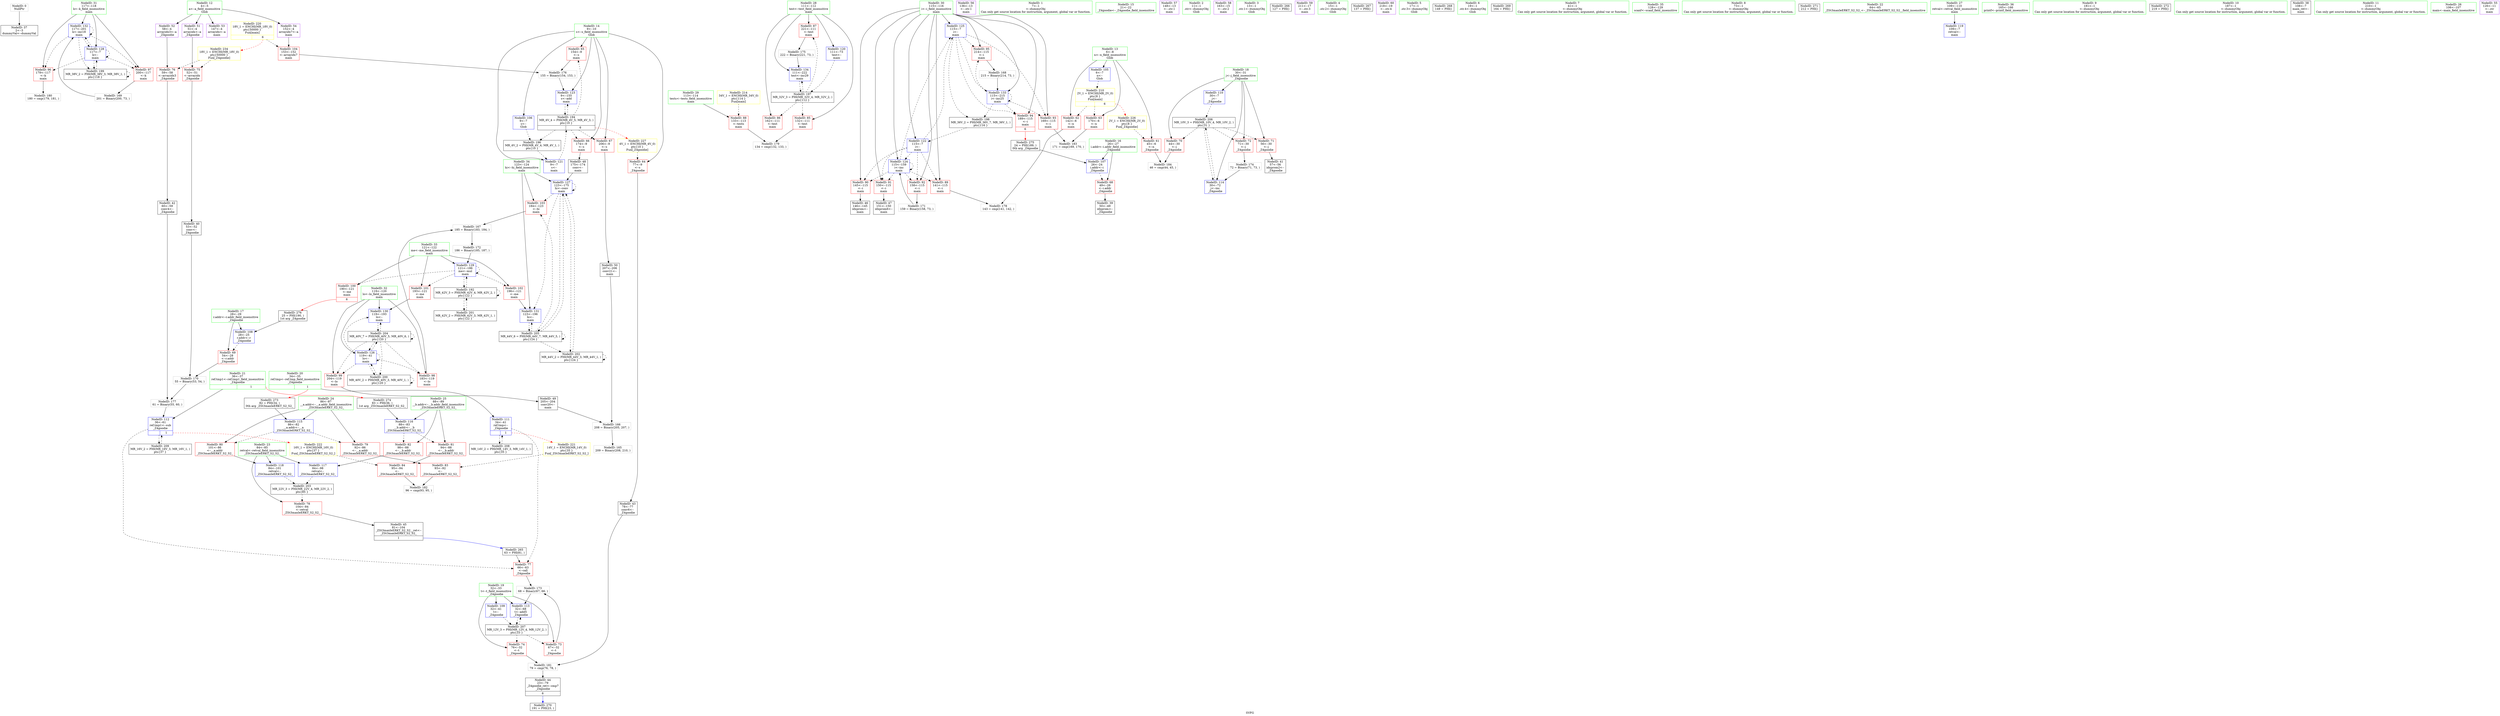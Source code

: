 digraph "SVFG" {
	label="SVFG";

	Node0x5565c73f8d10 [shape=record,color=grey,label="{NodeID: 0\nNullPtr}"];
	Node0x5565c73f8d10 -> Node0x5565c7416860[style=solid];
	Node0x5565c7420a90 [shape=record,color=grey,label="{NodeID: 180\n180 = cmp(179, 181, )\n}"];
	Node0x5565c7417250 [shape=record,color=red,label="{NodeID: 97\n200\<--117\n\<--k\nmain\n}"];
	Node0x5565c7417250 -> Node0x5565c741fa10[style=solid];
	Node0x5565c7415310 [shape=record,color=green,label="{NodeID: 14\n9\<--10\ns\<--s_field_insensitive\nGlob }"];
	Node0x5565c7415310 -> Node0x5565c7418ea0[style=solid];
	Node0x5565c7415310 -> Node0x5565c7418f70[style=solid];
	Node0x5565c7415310 -> Node0x5565c7419040[style=solid];
	Node0x5565c7415310 -> Node0x5565c7419110[style=solid];
	Node0x5565c7415310 -> Node0x5565c74179d0[style=solid];
	Node0x5565c7415310 -> Node0x5565c741cd60[style=solid];
	Node0x5565c7415310 -> Node0x5565c741cf00[style=solid];
	Node0x5565c741b6b0 [shape=record,color=black,label="{NodeID: 194\nMR_4V_4 = PHI(MR_4V_5, MR_4V_3, )\npts\{10 \}\n|{|<s5>6}}"];
	Node0x5565c741b6b0 -> Node0x5565c7418f70[style=dashed];
	Node0x5565c741b6b0 -> Node0x5565c7419040[style=dashed];
	Node0x5565c741b6b0 -> Node0x5565c7419110[style=dashed];
	Node0x5565c741b6b0 -> Node0x5565c741cf00[style=dashed];
	Node0x5565c741b6b0 -> Node0x5565c742bc80[style=dashed];
	Node0x5565c741b6b0:s5 -> Node0x5565c7432000[style=dashed,color=red];
	Node0x5565c7417e10 [shape=record,color=blue,label="{NodeID: 111\n34\<--41\nref.tmp\<--\n_Z4goodie\n|{|<s2>1}}"];
	Node0x5565c7417e10 -> Node0x5565c7419930[style=dashed];
	Node0x5565c7417e10 -> Node0x5565c742fc80[style=dashed];
	Node0x5565c7417e10:s2 -> Node0x5565c7431a60[style=dashed,color=red];
	Node0x5565c74160f0 [shape=record,color=green,label="{NodeID: 28\n111\<--112\ntest\<--test_field_insensitive\nmain\n}"];
	Node0x5565c74160f0 -> Node0x5565c7419fb0[style=solid];
	Node0x5565c74160f0 -> Node0x5565c741a080[style=solid];
	Node0x5565c74160f0 -> Node0x5565c741a150[style=solid];
	Node0x5565c74160f0 -> Node0x5565c741cc90[style=solid];
	Node0x5565c74160f0 -> Node0x5565c741d7f0[style=solid];
	Node0x5565c742fc80 [shape=record,color=black,label="{NodeID: 208\nMR_14V_2 = PHI(MR_14V_3, MR_14V_1, )\npts\{35 \}\n}"];
	Node0x5565c742fc80 -> Node0x5565c7417e10[style=dashed];
	Node0x5565c741d0a0 [shape=record,color=blue,label="{NodeID: 125\n115\<--7\ni\<--\nmain\n}"];
	Node0x5565c741d0a0 -> Node0x5565c741a630[style=dashed];
	Node0x5565c741d0a0 -> Node0x5565c741a700[style=dashed];
	Node0x5565c741d0a0 -> Node0x5565c741a7d0[style=dashed];
	Node0x5565c741d0a0 -> Node0x5565c741d720[style=dashed];
	Node0x5565c741d0a0 -> Node0x5565c742c680[style=dashed];
	Node0x5565c7416ca0 [shape=record,color=black,label="{NodeID: 42\n60\<--59\nconv4\<--\n_Z4goodie\n}"];
	Node0x5565c7416ca0 -> Node0x5565c7420610[style=solid];
	Node0x5565c7431b70 [shape=record,color=yellow,style=double,label="{NodeID: 222\n16V_1 = ENCHI(MR_16V_0)\npts\{37 \}\nFun[_ZSt3maxIeERKT_S2_S2_]}"];
	Node0x5565c7431b70 -> Node0x5565c7419ee0[style=dashed];
	Node0x5565c7418820 [shape=record,color=purple,label="{NodeID: 56\n136\<--13\n\<--.str.1\nmain\n}"];
	Node0x5565c7419380 [shape=record,color=red,label="{NodeID: 70\n44\<--30\n\<--j\n_Z4goodie\n}"];
	Node0x5565c7419380 -> Node0x5565c7421090[style=solid];
	Node0x5565c741f710 [shape=record,color=grey,label="{NodeID: 167\n185 = Binary(183, 184, )\n}"];
	Node0x5565c741f710 -> Node0x5565c741fe90[style=solid];
	Node0x5565c7419ee0 [shape=record,color=red,label="{NodeID: 84\n95\<--94\n\<--\n_ZSt3maxIeERKT_S2_S2_\n}"];
	Node0x5565c7419ee0 -> Node0x5565c7420d90[style=solid];
	Node0x5565c740cfc0 [shape=record,color=green,label="{NodeID: 1\n7\<--1\n\<--dummyObj\nCan only get source location for instruction, argument, global var or function.}"];
	Node0x5565c7420c10 [shape=record,color=grey,label="{NodeID: 181\n79 = cmp(76, 78, )\n}"];
	Node0x5565c7420c10 -> Node0x5565c7416e40[style=solid];
	Node0x5565c7417320 [shape=record,color=red,label="{NodeID: 98\n183\<--119\n\<--lo\nmain\n}"];
	Node0x5565c7417320 -> Node0x5565c741f710[style=solid];
	Node0x5565c74153e0 [shape=record,color=green,label="{NodeID: 15\n21\<--22\n_Z4goodie\<--_Z4goodie_field_insensitive\n}"];
	Node0x5565c7417ee0 [shape=record,color=blue,label="{NodeID: 112\n36\<--61\nref.tmp1\<--sub\n_Z4goodie\n|{|<s2>1}}"];
	Node0x5565c7417ee0 -> Node0x5565c7419930[style=dashed];
	Node0x5565c7417ee0 -> Node0x5565c7430180[style=dashed];
	Node0x5565c7417ee0:s2 -> Node0x5565c7431b70[style=dashed,color=red];
	Node0x5565c7416180 [shape=record,color=green,label="{NodeID: 29\n113\<--114\ntests\<--tests_field_insensitive\nmain\n}"];
	Node0x5565c7416180 -> Node0x5565c741a220[style=solid];
	Node0x5565c7430180 [shape=record,color=black,label="{NodeID: 209\nMR_16V_2 = PHI(MR_16V_3, MR_16V_1, )\npts\{37 \}\n}"];
	Node0x5565c7430180 -> Node0x5565c7417ee0[style=dashed];
	Node0x5565c741d170 [shape=record,color=blue,label="{NodeID: 126\n119\<--41\nlo\<--\nmain\n}"];
	Node0x5565c741d170 -> Node0x5565c7417320[style=dashed];
	Node0x5565c741d170 -> Node0x5565c74173f0[style=dashed];
	Node0x5565c741d170 -> Node0x5565c741d170[style=dashed];
	Node0x5565c741d170 -> Node0x5565c741d4b0[style=dashed];
	Node0x5565c741d170 -> Node0x5565c742d080[style=dashed];
	Node0x5565c741d170 -> Node0x5565c742e480[style=dashed];
	Node0x5565c7416d70 [shape=record,color=black,label="{NodeID: 43\n78\<--77\nconv6\<--\n_Z4goodie\n}"];
	Node0x5565c7416d70 -> Node0x5565c7420c10[style=solid];
	Node0x5565c74188f0 [shape=record,color=purple,label="{NodeID: 57\n148\<--13\n\<--.str.1\nmain\n}"];
	Node0x5565c7419450 [shape=record,color=red,label="{NodeID: 71\n56\<--30\n\<--j\n_Z4goodie\n}"];
	Node0x5565c7419450 -> Node0x5565c7416bd0[style=solid];
	Node0x5565c741f890 [shape=record,color=grey,label="{NodeID: 168\n215 = Binary(214, 73, )\n}"];
	Node0x5565c741f890 -> Node0x5565c741d720[style=solid];
	Node0x5565c7419fb0 [shape=record,color=red,label="{NodeID: 85\n132\<--111\n\<--test\nmain\n}"];
	Node0x5565c7419fb0 -> Node0x5565c7420910[style=solid];
	Node0x5565c740bbd0 [shape=record,color=green,label="{NodeID: 2\n11\<--1\n.str\<--dummyObj\nGlob }"];
	Node0x5565c720a8b0 [shape=record,color=black,label="{NodeID: 265\n63 = PHI(81, )\n}"];
	Node0x5565c720a8b0 -> Node0x5565c7419930[style=solid];
	Node0x5565c7420d90 [shape=record,color=grey,label="{NodeID: 182\n96 = cmp(93, 95, )\n}"];
	Node0x5565c74173f0 [shape=record,color=red,label="{NodeID: 99\n204\<--119\n\<--lo\nmain\n}"];
	Node0x5565c74173f0 -> Node0x5565c7418270[style=solid];
	Node0x5565c74154b0 [shape=record,color=green,label="{NodeID: 16\n26\<--27\ni.addr\<--i.addr_field_insensitive\n_Z4goodie\n}"];
	Node0x5565c74154b0 -> Node0x5565c74191e0[style=solid];
	Node0x5565c74154b0 -> Node0x5565c7417ad0[style=solid];
	Node0x5565c742bc80 [shape=record,color=black,label="{NodeID: 196\nMR_4V_2 = PHI(MR_4V_4, MR_4V_1, )\npts\{10 \}\n}"];
	Node0x5565c742bc80 -> Node0x5565c741cd60[style=dashed];
	Node0x5565c7417fb0 [shape=record,color=blue,label="{NodeID: 113\n32\<--68\nt\<--add5\n_Z4goodie\n}"];
	Node0x5565c7417fb0 -> Node0x5565c742f780[style=dashed];
	Node0x5565c7416250 [shape=record,color=green,label="{NodeID: 30\n115\<--116\ni\<--i_field_insensitive\nmain\n}"];
	Node0x5565c7416250 -> Node0x5565c741a2f0[style=solid];
	Node0x5565c7416250 -> Node0x5565c741a3c0[style=solid];
	Node0x5565c7416250 -> Node0x5565c741a490[style=solid];
	Node0x5565c7416250 -> Node0x5565c741a560[style=solid];
	Node0x5565c7416250 -> Node0x5565c741a630[style=solid];
	Node0x5565c7416250 -> Node0x5565c741a700[style=solid];
	Node0x5565c7416250 -> Node0x5565c741a7d0[style=solid];
	Node0x5565c7416250 -> Node0x5565c741ce30[style=solid];
	Node0x5565c7416250 -> Node0x5565c741cfd0[style=solid];
	Node0x5565c7416250 -> Node0x5565c741d0a0[style=solid];
	Node0x5565c7416250 -> Node0x5565c741d720[style=solid];
	Node0x5565c7430680 [shape=record,color=yellow,style=double,label="{NodeID: 210\n2V_1 = ENCHI(MR_2V_0)\npts\{8 \}\nFun[main]|{|<s2>6}}"];
	Node0x5565c7430680 -> Node0x5565c7418d00[style=dashed];
	Node0x5565c7430680 -> Node0x5565c7418dd0[style=dashed];
	Node0x5565c7430680:s2 -> Node0x5565c7431ef0[style=dashed,color=red];
	Node0x5565c741d240 [shape=record,color=blue,label="{NodeID: 127\n123\<--175\nhi\<--conv\nmain\n}"];
	Node0x5565c741d240 -> Node0x5565c7417730[style=dashed];
	Node0x5565c741d240 -> Node0x5565c741d240[style=dashed];
	Node0x5565c741d240 -> Node0x5565c741d580[style=dashed];
	Node0x5565c741d240 -> Node0x5565c742da80[style=dashed];
	Node0x5565c741d240 -> Node0x5565c742f190[style=dashed];
	Node0x5565c7416e40 [shape=record,color=black,label="{NodeID: 44\n23\<--79\n_Z4goodie_ret\<--cmp7\n_Z4goodie\n|{<s0>6}}"];
	Node0x5565c7416e40:s0 -> Node0x5565c7441280[style=solid,color=blue];
	Node0x5565c74189c0 [shape=record,color=purple,label="{NodeID: 58\n163\<--15\n\<--.str.2\nmain\n}"];
	Node0x5565c7419520 [shape=record,color=red,label="{NodeID: 72\n71\<--30\n\<--j\n_Z4goodie\n}"];
	Node0x5565c7419520 -> Node0x5565c7420190[style=solid];
	Node0x5565c741fa10 [shape=record,color=grey,label="{NodeID: 169\n201 = Binary(200, 73, )\n}"];
	Node0x5565c741fa10 -> Node0x5565c741d650[style=solid];
	Node0x5565c741a080 [shape=record,color=red,label="{NodeID: 86\n162\<--111\n\<--test\nmain\n}"];
	Node0x5565c740bd50 [shape=record,color=green,label="{NodeID: 3\n13\<--1\n.str.1\<--dummyObj\nGlob }"];
	Node0x5565c7440f40 [shape=record,color=black,label="{NodeID: 266\n127 = PHI()\n}"];
	Node0x5565c7420f10 [shape=record,color=grey,label="{NodeID: 183\n171 = cmp(169, 170, )\n}"];
	Node0x5565c74174c0 [shape=record,color=red,label="{NodeID: 100\n190\<--121\n\<--me\nmain\n|{<s0>6}}"];
	Node0x5565c74174c0:s0 -> Node0x5565c7441a00[style=solid,color=red];
	Node0x5565c740c140 [shape=record,color=green,label="{NodeID: 17\n28\<--29\nr.addr\<--r.addr_field_insensitive\n_Z4goodie\n}"];
	Node0x5565c740c140 -> Node0x5565c74192b0[style=solid];
	Node0x5565c740c140 -> Node0x5565c7417ba0[style=solid];
	Node0x5565c742c180 [shape=record,color=black,label="{NodeID: 197\nMR_32V_3 = PHI(MR_32V_4, MR_32V_2, )\npts\{112 \}\n}"];
	Node0x5565c742c180 -> Node0x5565c7419fb0[style=dashed];
	Node0x5565c742c180 -> Node0x5565c741a080[style=dashed];
	Node0x5565c742c180 -> Node0x5565c741a150[style=dashed];
	Node0x5565c742c180 -> Node0x5565c741d7f0[style=dashed];
	Node0x5565c7418080 [shape=record,color=blue,label="{NodeID: 114\n30\<--72\nj\<--inc\n_Z4goodie\n}"];
	Node0x5565c7418080 -> Node0x5565c742f280[style=dashed];
	Node0x5565c7416320 [shape=record,color=green,label="{NodeID: 31\n117\<--118\nk\<--k_field_insensitive\nmain\n}"];
	Node0x5565c7416320 -> Node0x5565c7417180[style=solid];
	Node0x5565c7416320 -> Node0x5565c7417250[style=solid];
	Node0x5565c7416320 -> Node0x5565c741d310[style=solid];
	Node0x5565c7416320 -> Node0x5565c741d650[style=solid];
	Node0x5565c741d310 [shape=record,color=blue,label="{NodeID: 128\n117\<--7\nk\<--\nmain\n}"];
	Node0x5565c741d310 -> Node0x5565c7417180[style=dashed];
	Node0x5565c741d310 -> Node0x5565c7417250[style=dashed];
	Node0x5565c741d310 -> Node0x5565c741d310[style=dashed];
	Node0x5565c741d310 -> Node0x5565c741d650[style=dashed];
	Node0x5565c741d310 -> Node0x5565c742cb80[style=dashed];
	Node0x5565c7416f10 [shape=record,color=black,label="{NodeID: 45\n81\<--104\n_ZSt3maxIeERKT_S2_S2__ret\<--\n_ZSt3maxIeERKT_S2_S2_\n|{<s0>1}}"];
	Node0x5565c7416f10:s0 -> Node0x5565c720a8b0[style=solid,color=blue];
	Node0x5565c7418a90 [shape=record,color=purple,label="{NodeID: 59\n211\<--17\n\<--.str.3\nmain\n}"];
	Node0x5565c74195f0 [shape=record,color=red,label="{NodeID: 73\n67\<--32\n\<--t\n_Z4goodie\n}"];
	Node0x5565c74195f0 -> Node0x5565c7420010[style=solid];
	Node0x5565c741fb90 [shape=record,color=grey,label="{NodeID: 170\n55 = Binary(53, 54, )\n}"];
	Node0x5565c741fb90 -> Node0x5565c7420610[style=solid];
	Node0x5565c741a150 [shape=record,color=red,label="{NodeID: 87\n221\<--111\n\<--test\nmain\n}"];
	Node0x5565c741a150 -> Node0x5565c7420310[style=solid];
	Node0x5565c73f9eb0 [shape=record,color=green,label="{NodeID: 4\n15\<--1\n.str.2\<--dummyObj\nGlob }"];
	Node0x5565c7441010 [shape=record,color=black,label="{NodeID: 267\n137 = PHI()\n}"];
	Node0x5565c7421090 [shape=record,color=grey,label="{NodeID: 184\n46 = cmp(44, 45, )\n}"];
	Node0x5565c7417590 [shape=record,color=red,label="{NodeID: 101\n193\<--121\n\<--me\nmain\n}"];
	Node0x5565c7417590 -> Node0x5565c741d4b0[style=solid];
	Node0x5565c740c210 [shape=record,color=green,label="{NodeID: 18\n30\<--31\nj\<--j_field_insensitive\n_Z4goodie\n}"];
	Node0x5565c740c210 -> Node0x5565c7419380[style=solid];
	Node0x5565c740c210 -> Node0x5565c7419450[style=solid];
	Node0x5565c740c210 -> Node0x5565c7419520[style=solid];
	Node0x5565c740c210 -> Node0x5565c7417d40[style=solid];
	Node0x5565c740c210 -> Node0x5565c7418080[style=solid];
	Node0x5565c742c680 [shape=record,color=black,label="{NodeID: 198\nMR_36V_2 = PHI(MR_36V_7, MR_36V_1, )\npts\{116 \}\n}"];
	Node0x5565c742c680 -> Node0x5565c741ce30[style=dashed];
	Node0x5565c741c8c0 [shape=record,color=blue,label="{NodeID: 115\n86\<--82\n__a.addr\<--__a\n_ZSt3maxIeERKT_S2_S2_\n}"];
	Node0x5565c741c8c0 -> Node0x5565c7419ad0[style=dashed];
	Node0x5565c741c8c0 -> Node0x5565c7419ba0[style=dashed];
	Node0x5565c74163f0 [shape=record,color=green,label="{NodeID: 32\n119\<--120\nlo\<--lo_field_insensitive\nmain\n}"];
	Node0x5565c74163f0 -> Node0x5565c7417320[style=solid];
	Node0x5565c74163f0 -> Node0x5565c74173f0[style=solid];
	Node0x5565c74163f0 -> Node0x5565c741d170[style=solid];
	Node0x5565c74163f0 -> Node0x5565c741d4b0[style=solid];
	Node0x5565c741d3e0 [shape=record,color=blue,label="{NodeID: 129\n121\<--186\nme\<--mul\nmain\n}"];
	Node0x5565c741d3e0 -> Node0x5565c74174c0[style=dashed];
	Node0x5565c741d3e0 -> Node0x5565c7417590[style=dashed];
	Node0x5565c741d3e0 -> Node0x5565c7417660[style=dashed];
	Node0x5565c741d3e0 -> Node0x5565c741d3e0[style=dashed];
	Node0x5565c741d3e0 -> Node0x5565c741acb0[style=dashed];
	Node0x5565c7416fe0 [shape=record,color=black,label="{NodeID: 46\n146\<--145\nidxprom\<--\nmain\n}"];
	Node0x5565c7431ef0 [shape=record,color=yellow,style=double,label="{NodeID: 226\n2V_1 = ENCHI(MR_2V_0)\npts\{8 \}\nFun[_Z4goodie]}"];
	Node0x5565c7431ef0 -> Node0x5565c7418c30[style=dashed];
	Node0x5565c7418b60 [shape=record,color=purple,label="{NodeID: 60\n218\<--19\n\<--.str.4\nmain\n}"];
	Node0x5565c74196c0 [shape=record,color=red,label="{NodeID: 74\n76\<--32\n\<--t\n_Z4goodie\n}"];
	Node0x5565c74196c0 -> Node0x5565c7420c10[style=solid];
	Node0x5565c741fd10 [shape=record,color=grey,label="{NodeID: 171\n159 = Binary(158, 73, )\n}"];
	Node0x5565c741fd10 -> Node0x5565c741cfd0[style=solid];
	Node0x5565c741a220 [shape=record,color=red,label="{NodeID: 88\n133\<--113\n\<--tests\nmain\n}"];
	Node0x5565c741a220 -> Node0x5565c7420910[style=solid];
	Node0x5565c73f8da0 [shape=record,color=green,label="{NodeID: 5\n17\<--1\n.str.3\<--dummyObj\nGlob }"];
	Node0x5565c74410e0 [shape=record,color=black,label="{NodeID: 268\n149 = PHI()\n}"];
	Node0x5565c7417660 [shape=record,color=red,label="{NodeID: 102\n196\<--121\n\<--me\nmain\n}"];
	Node0x5565c7417660 -> Node0x5565c741d580[style=solid];
	Node0x5565c740c2e0 [shape=record,color=green,label="{NodeID: 19\n32\<--33\nt\<--t_field_insensitive\n_Z4goodie\n}"];
	Node0x5565c740c2e0 -> Node0x5565c74195f0[style=solid];
	Node0x5565c740c2e0 -> Node0x5565c74196c0[style=solid];
	Node0x5565c740c2e0 -> Node0x5565c7417c70[style=solid];
	Node0x5565c740c2e0 -> Node0x5565c7417fb0[style=solid];
	Node0x5565c742cb80 [shape=record,color=black,label="{NodeID: 199\nMR_38V_2 = PHI(MR_38V_3, MR_38V_1, )\npts\{118 \}\n}"];
	Node0x5565c742cb80 -> Node0x5565c741d310[style=dashed];
	Node0x5565c742cb80 -> Node0x5565c742cb80[style=dashed];
	Node0x5565c741c950 [shape=record,color=blue,label="{NodeID: 116\n88\<--83\n__b.addr\<--__b\n_ZSt3maxIeERKT_S2_S2_\n}"];
	Node0x5565c741c950 -> Node0x5565c7419c70[style=dashed];
	Node0x5565c741c950 -> Node0x5565c7419d40[style=dashed];
	Node0x5565c74164c0 [shape=record,color=green,label="{NodeID: 33\n121\<--122\nme\<--me_field_insensitive\nmain\n}"];
	Node0x5565c74164c0 -> Node0x5565c74174c0[style=solid];
	Node0x5565c74164c0 -> Node0x5565c7417590[style=solid];
	Node0x5565c74164c0 -> Node0x5565c7417660[style=solid];
	Node0x5565c74164c0 -> Node0x5565c741d3e0[style=solid];
	Node0x5565c741d4b0 [shape=record,color=blue,label="{NodeID: 130\n119\<--193\nlo\<--\nmain\n}"];
	Node0x5565c741d4b0 -> Node0x5565c742e480[style=dashed];
	Node0x5565c74170b0 [shape=record,color=black,label="{NodeID: 47\n151\<--150\nidxprom6\<--\nmain\n}"];
	Node0x5565c7432000 [shape=record,color=yellow,style=double,label="{NodeID: 227\n4V_1 = ENCHI(MR_4V_0)\npts\{10 \}\nFun[_Z4goodie]}"];
	Node0x5565c7432000 -> Node0x5565c7418ea0[style=dashed];
	Node0x5565c7418c30 [shape=record,color=red,label="{NodeID: 61\n45\<--6\n\<--n\n_Z4goodie\n}"];
	Node0x5565c7418c30 -> Node0x5565c7421090[style=solid];
	Node0x5565c7419790 [shape=record,color=red,label="{NodeID: 75\n52\<--51\n\<--arrayidx\n_Z4goodie\n}"];
	Node0x5565c7419790 -> Node0x5565c7416b00[style=solid];
	Node0x5565c741fe90 [shape=record,color=grey,label="{NodeID: 172\n186 = Binary(185, 187, )\n}"];
	Node0x5565c741fe90 -> Node0x5565c741d3e0[style=solid];
	Node0x5565c741a2f0 [shape=record,color=red,label="{NodeID: 89\n141\<--115\n\<--i\nmain\n}"];
	Node0x5565c741a2f0 -> Node0x5565c7420790[style=solid];
	Node0x5565c73f8e30 [shape=record,color=green,label="{NodeID: 6\n19\<--1\n.str.4\<--dummyObj\nGlob }"];
	Node0x5565c74411b0 [shape=record,color=black,label="{NodeID: 269\n164 = PHI()\n}"];
	Node0x5565c7417730 [shape=record,color=red,label="{NodeID: 103\n184\<--123\n\<--hi\nmain\n}"];
	Node0x5565c7417730 -> Node0x5565c741f710[style=solid];
	Node0x5565c740c3b0 [shape=record,color=green,label="{NodeID: 20\n34\<--35\nref.tmp\<--ref.tmp_field_insensitive\n_Z4goodie\n|{|<s1>1}}"];
	Node0x5565c740c3b0 -> Node0x5565c7417e10[style=solid];
	Node0x5565c740c3b0:s1 -> Node0x5565c7441550[style=solid,color=red];
	Node0x5565c742d080 [shape=record,color=black,label="{NodeID: 200\nMR_40V_2 = PHI(MR_40V_3, MR_40V_1, )\npts\{120 \}\n}"];
	Node0x5565c742d080 -> Node0x5565c741d170[style=dashed];
	Node0x5565c742d080 -> Node0x5565c742d080[style=dashed];
	Node0x5565c741ca20 [shape=record,color=blue,label="{NodeID: 117\n84\<--98\nretval\<--\n_ZSt3maxIeERKT_S2_S2_\n}"];
	Node0x5565c741ca20 -> Node0x5565c742df80[style=dashed];
	Node0x5565c7416590 [shape=record,color=green,label="{NodeID: 34\n123\<--124\nhi\<--hi_field_insensitive\nmain\n}"];
	Node0x5565c7416590 -> Node0x5565c7417730[style=solid];
	Node0x5565c7416590 -> Node0x5565c741d240[style=solid];
	Node0x5565c7416590 -> Node0x5565c741d580[style=solid];
	Node0x5565c7431440 [shape=record,color=yellow,style=double,label="{NodeID: 214\n34V_1 = ENCHI(MR_34V_0)\npts\{114 \}\nFun[main]}"];
	Node0x5565c7431440 -> Node0x5565c741a220[style=dashed];
	Node0x5565c741d580 [shape=record,color=blue,label="{NodeID: 131\n123\<--196\nhi\<--\nmain\n}"];
	Node0x5565c741d580 -> Node0x5565c742f190[style=dashed];
	Node0x5565c74181a0 [shape=record,color=black,label="{NodeID: 48\n175\<--174\nconv\<--\nmain\n}"];
	Node0x5565c74181a0 -> Node0x5565c741d240[style=solid];
	Node0x5565c7418d00 [shape=record,color=red,label="{NodeID: 62\n142\<--6\n\<--n\nmain\n}"];
	Node0x5565c7418d00 -> Node0x5565c7420790[style=solid];
	Node0x5565c7419860 [shape=record,color=red,label="{NodeID: 76\n59\<--58\n\<--arrayidx3\n_Z4goodie\n}"];
	Node0x5565c7419860 -> Node0x5565c7416ca0[style=solid];
	Node0x5565c7420010 [shape=record,color=grey,label="{NodeID: 173\n68 = Binary(67, 66, )\n}"];
	Node0x5565c7420010 -> Node0x5565c7417fb0[style=solid];
	Node0x5565c741a3c0 [shape=record,color=red,label="{NodeID: 90\n145\<--115\n\<--i\nmain\n}"];
	Node0x5565c741a3c0 -> Node0x5565c7416fe0[style=solid];
	Node0x5565c740ce60 [shape=record,color=green,label="{NodeID: 7\n41\<--1\n\<--dummyObj\nCan only get source location for instruction, argument, global var or function.}"];
	Node0x5565c7441280 [shape=record,color=black,label="{NodeID: 270\n191 = PHI(23, )\n}"];
	Node0x5565c7417800 [shape=record,color=red,label="{NodeID: 104\n153\<--152\n\<--arrayidx7\nmain\n}"];
	Node0x5565c7417800 -> Node0x5565c7420490[style=solid];
	Node0x5565c7415d00 [shape=record,color=green,label="{NodeID: 21\n36\<--37\nref.tmp1\<--ref.tmp1_field_insensitive\n_Z4goodie\n|{|<s1>1}}"];
	Node0x5565c7415d00 -> Node0x5565c7417ee0[style=solid];
	Node0x5565c7415d00:s1 -> Node0x5565c7441780[style=solid,color=red];
	Node0x5565c742d580 [shape=record,color=black,label="{NodeID: 201\nMR_42V_2 = PHI(MR_42V_3, MR_42V_1, )\npts\{122 \}\n}"];
	Node0x5565c742d580 -> Node0x5565c741acb0[style=dashed];
	Node0x5565c741caf0 [shape=record,color=blue,label="{NodeID: 118\n84\<--101\nretval\<--\n_ZSt3maxIeERKT_S2_S2_\n}"];
	Node0x5565c741caf0 -> Node0x5565c742df80[style=dashed];
	Node0x5565c7416660 [shape=record,color=green,label="{NodeID: 35\n128\<--129\nscanf\<--scanf_field_insensitive\n}"];
	Node0x5565c741d650 [shape=record,color=blue,label="{NodeID: 132\n117\<--201\nk\<--inc18\nmain\n}"];
	Node0x5565c741d650 -> Node0x5565c7417180[style=dashed];
	Node0x5565c741d650 -> Node0x5565c7417250[style=dashed];
	Node0x5565c741d650 -> Node0x5565c741d310[style=dashed];
	Node0x5565c741d650 -> Node0x5565c741d650[style=dashed];
	Node0x5565c741d650 -> Node0x5565c742cb80[style=dashed];
	Node0x5565c7418270 [shape=record,color=black,label="{NodeID: 49\n205\<--204\nconv20\<--\nmain\n}"];
	Node0x5565c7418270 -> Node0x5565c741f590[style=solid];
	Node0x5565c7418dd0 [shape=record,color=red,label="{NodeID: 63\n170\<--6\n\<--n\nmain\n}"];
	Node0x5565c7418dd0 -> Node0x5565c7420f10[style=solid];
	Node0x5565c7419930 [shape=record,color=red,label="{NodeID: 77\n66\<--63\n\<--call\n_Z4goodie\n}"];
	Node0x5565c7419930 -> Node0x5565c7420010[style=solid];
	Node0x5565c7420190 [shape=record,color=grey,label="{NodeID: 174\n72 = Binary(71, 73, )\n}"];
	Node0x5565c7420190 -> Node0x5565c7418080[style=solid];
	Node0x5565c741a490 [shape=record,color=red,label="{NodeID: 91\n150\<--115\n\<--i\nmain\n}"];
	Node0x5565c741a490 -> Node0x5565c74170b0[style=solid];
	Node0x5565c740cef0 [shape=record,color=green,label="{NodeID: 8\n73\<--1\n\<--dummyObj\nCan only get source location for instruction, argument, global var or function.}"];
	Node0x5565c74413b0 [shape=record,color=black,label="{NodeID: 271\n212 = PHI()\n}"];
	Node0x5565c74178d0 [shape=record,color=blue,label="{NodeID: 105\n6\<--7\nn\<--\nGlob }"];
	Node0x5565c74178d0 -> Node0x5565c7430680[style=dashed];
	Node0x5565c7415d90 [shape=record,color=green,label="{NodeID: 22\n64\<--65\n_ZSt3maxIeERKT_S2_S2_\<--_ZSt3maxIeERKT_S2_S2__field_insensitive\n}"];
	Node0x5565c742da80 [shape=record,color=black,label="{NodeID: 202\nMR_44V_2 = PHI(MR_44V_3, MR_44V_1, )\npts\{124 \}\n}"];
	Node0x5565c742da80 -> Node0x5565c741d240[style=dashed];
	Node0x5565c742da80 -> Node0x5565c742da80[style=dashed];
	Node0x5565c741cbc0 [shape=record,color=blue,label="{NodeID: 119\n109\<--7\nretval\<--\nmain\n}"];
	Node0x5565c7416760 [shape=record,color=green,label="{NodeID: 36\n165\<--166\nprintf\<--printf_field_insensitive\n}"];
	Node0x5565c741d720 [shape=record,color=blue,label="{NodeID: 133\n115\<--215\ni\<--inc25\nmain\n}"];
	Node0x5565c741d720 -> Node0x5565c741a630[style=dashed];
	Node0x5565c741d720 -> Node0x5565c741a700[style=dashed];
	Node0x5565c741d720 -> Node0x5565c741a7d0[style=dashed];
	Node0x5565c741d720 -> Node0x5565c741d720[style=dashed];
	Node0x5565c741d720 -> Node0x5565c742c680[style=dashed];
	Node0x5565c7418340 [shape=record,color=black,label="{NodeID: 50\n207\<--206\nconv21\<--\nmain\n}"];
	Node0x5565c7418340 -> Node0x5565c741f590[style=solid];
	Node0x5565c7418ea0 [shape=record,color=red,label="{NodeID: 64\n77\<--9\n\<--s\n_Z4goodie\n}"];
	Node0x5565c7418ea0 -> Node0x5565c7416d70[style=solid];
	Node0x5565c7419a00 [shape=record,color=red,label="{NodeID: 78\n104\<--84\n\<--retval\n_ZSt3maxIeERKT_S2_S2_\n}"];
	Node0x5565c7419a00 -> Node0x5565c7416f10[style=solid];
	Node0x5565c7420310 [shape=record,color=grey,label="{NodeID: 175\n222 = Binary(221, 73, )\n}"];
	Node0x5565c7420310 -> Node0x5565c741d7f0[style=solid];
	Node0x5565c741a560 [shape=record,color=red,label="{NodeID: 92\n158\<--115\n\<--i\nmain\n}"];
	Node0x5565c741a560 -> Node0x5565c741fd10[style=solid];
	Node0x5565c7414fd0 [shape=record,color=green,label="{NodeID: 9\n181\<--1\n\<--dummyObj\nCan only get source location for instruction, argument, global var or function.}"];
	Node0x5565c7441480 [shape=record,color=black,label="{NodeID: 272\n219 = PHI()\n}"];
	Node0x5565c74179d0 [shape=record,color=blue,label="{NodeID: 106\n9\<--7\ns\<--\nGlob }"];
	Node0x5565c74179d0 -> Node0x5565c742bc80[style=dashed];
	Node0x5565c7415e20 [shape=record,color=green,label="{NodeID: 23\n84\<--85\nretval\<--retval_field_insensitive\n_ZSt3maxIeERKT_S2_S2_\n}"];
	Node0x5565c7415e20 -> Node0x5565c7419a00[style=solid];
	Node0x5565c7415e20 -> Node0x5565c741ca20[style=solid];
	Node0x5565c7415e20 -> Node0x5565c741caf0[style=solid];
	Node0x5565c742df80 [shape=record,color=black,label="{NodeID: 203\nMR_22V_3 = PHI(MR_22V_4, MR_22V_2, )\npts\{85 \}\n}"];
	Node0x5565c742df80 -> Node0x5565c7419a00[style=dashed];
	Node0x5565c741cc90 [shape=record,color=blue,label="{NodeID: 120\n111\<--73\ntest\<--\nmain\n}"];
	Node0x5565c741cc90 -> Node0x5565c742c180[style=dashed];
	Node0x5565c7416860 [shape=record,color=black,label="{NodeID: 37\n2\<--3\ndummyVal\<--dummyVal\n}"];
	Node0x5565c741d7f0 [shape=record,color=blue,label="{NodeID: 134\n111\<--222\ntest\<--inc29\nmain\n}"];
	Node0x5565c741d7f0 -> Node0x5565c742c180[style=dashed];
	Node0x5565c7418410 [shape=record,color=purple,label="{NodeID: 51\n51\<--4\narrayidx\<--a\n_Z4goodie\n}"];
	Node0x5565c7418410 -> Node0x5565c7419790[style=solid];
	Node0x5565c7418f70 [shape=record,color=red,label="{NodeID: 65\n154\<--9\n\<--s\nmain\n}"];
	Node0x5565c7418f70 -> Node0x5565c7420490[style=solid];
	Node0x5565c7419ad0 [shape=record,color=red,label="{NodeID: 79\n92\<--86\n\<--__a.addr\n_ZSt3maxIeERKT_S2_S2_\n}"];
	Node0x5565c7419ad0 -> Node0x5565c7419e10[style=solid];
	Node0x5565c7420490 [shape=record,color=grey,label="{NodeID: 176\n155 = Binary(154, 153, )\n}"];
	Node0x5565c7420490 -> Node0x5565c741cf00[style=solid];
	Node0x5565c741a630 [shape=record,color=red,label="{NodeID: 93\n169\<--115\n\<--i\nmain\n}"];
	Node0x5565c741a630 -> Node0x5565c7420f10[style=solid];
	Node0x5565c740bf00 [shape=record,color=green,label="{NodeID: 10\n187\<--1\n\<--dummyObj\nCan only get source location for instruction, argument, global var or function.}"];
	Node0x5565c7441550 [shape=record,color=black,label="{NodeID: 273\n82 = PHI(34, )\n0th arg _ZSt3maxIeERKT_S2_S2_ }"];
	Node0x5565c7441550 -> Node0x5565c741c8c0[style=solid];
	Node0x5565c7417ad0 [shape=record,color=blue,label="{NodeID: 107\n26\<--24\ni.addr\<--i\n_Z4goodie\n}"];
	Node0x5565c7417ad0 -> Node0x5565c74191e0[style=dashed];
	Node0x5565c7415eb0 [shape=record,color=green,label="{NodeID: 24\n86\<--87\n__a.addr\<--__a.addr_field_insensitive\n_ZSt3maxIeERKT_S2_S2_\n}"];
	Node0x5565c7415eb0 -> Node0x5565c7419ad0[style=solid];
	Node0x5565c7415eb0 -> Node0x5565c7419ba0[style=solid];
	Node0x5565c7415eb0 -> Node0x5565c741c8c0[style=solid];
	Node0x5565c742e480 [shape=record,color=black,label="{NodeID: 204\nMR_40V_7 = PHI(MR_40V_5, MR_40V_6, )\npts\{120 \}\n}"];
	Node0x5565c742e480 -> Node0x5565c7417320[style=dashed];
	Node0x5565c742e480 -> Node0x5565c74173f0[style=dashed];
	Node0x5565c742e480 -> Node0x5565c741d170[style=dashed];
	Node0x5565c742e480 -> Node0x5565c741d4b0[style=dashed];
	Node0x5565c742e480 -> Node0x5565c742d080[style=dashed];
	Node0x5565c742e480 -> Node0x5565c742e480[style=dashed];
	Node0x5565c741cd60 [shape=record,color=blue,label="{NodeID: 121\n9\<--7\ns\<--\nmain\n}"];
	Node0x5565c741cd60 -> Node0x5565c741b6b0[style=dashed];
	Node0x5565c7416960 [shape=record,color=black,label="{NodeID: 38\n108\<--7\nmain_ret\<--\nmain\n}"];
	Node0x5565c74184e0 [shape=record,color=purple,label="{NodeID: 52\n58\<--4\narrayidx3\<--a\n_Z4goodie\n}"];
	Node0x5565c74184e0 -> Node0x5565c7419860[style=solid];
	Node0x5565c7419040 [shape=record,color=red,label="{NodeID: 66\n174\<--9\n\<--s\nmain\n}"];
	Node0x5565c7419040 -> Node0x5565c74181a0[style=solid];
	Node0x5565c7419ba0 [shape=record,color=red,label="{NodeID: 80\n101\<--86\n\<--__a.addr\n_ZSt3maxIeERKT_S2_S2_\n}"];
	Node0x5565c7419ba0 -> Node0x5565c741caf0[style=solid];
	Node0x5565c7420610 [shape=record,color=grey,label="{NodeID: 177\n61 = Binary(55, 60, )\n}"];
	Node0x5565c7420610 -> Node0x5565c7417ee0[style=solid];
	Node0x5565c741a700 [shape=record,color=red,label="{NodeID: 94\n189\<--115\n\<--i\nmain\n|{<s0>6}}"];
	Node0x5565c741a700:s0 -> Node0x5565c74418c0[style=solid,color=red];
	Node0x5565c740bfd0 [shape=record,color=green,label="{NodeID: 11\n210\<--1\n\<--dummyObj\nCan only get source location for instruction, argument, global var or function.}"];
	Node0x5565c7441780 [shape=record,color=black,label="{NodeID: 274\n83 = PHI(36, )\n1st arg _ZSt3maxIeERKT_S2_S2_ }"];
	Node0x5565c7441780 -> Node0x5565c741c950[style=solid];
	Node0x5565c7417ba0 [shape=record,color=blue,label="{NodeID: 108\n28\<--25\nr.addr\<--r\n_Z4goodie\n}"];
	Node0x5565c7417ba0 -> Node0x5565c74192b0[style=dashed];
	Node0x5565c7415f40 [shape=record,color=green,label="{NodeID: 25\n88\<--89\n__b.addr\<--__b.addr_field_insensitive\n_ZSt3maxIeERKT_S2_S2_\n}"];
	Node0x5565c7415f40 -> Node0x5565c7419c70[style=solid];
	Node0x5565c7415f40 -> Node0x5565c7419d40[style=solid];
	Node0x5565c7415f40 -> Node0x5565c741c950[style=solid];
	Node0x5565c742f190 [shape=record,color=black,label="{NodeID: 205\nMR_44V_6 = PHI(MR_44V_7, MR_44V_5, )\npts\{124 \}\n}"];
	Node0x5565c742f190 -> Node0x5565c7417730[style=dashed];
	Node0x5565c742f190 -> Node0x5565c741d240[style=dashed];
	Node0x5565c742f190 -> Node0x5565c741d580[style=dashed];
	Node0x5565c742f190 -> Node0x5565c742da80[style=dashed];
	Node0x5565c742f190 -> Node0x5565c742f190[style=dashed];
	Node0x5565c741ce30 [shape=record,color=blue,label="{NodeID: 122\n115\<--7\ni\<--\nmain\n}"];
	Node0x5565c741ce30 -> Node0x5565c741a2f0[style=dashed];
	Node0x5565c741ce30 -> Node0x5565c741a3c0[style=dashed];
	Node0x5565c741ce30 -> Node0x5565c741a490[style=dashed];
	Node0x5565c741ce30 -> Node0x5565c741a560[style=dashed];
	Node0x5565c741ce30 -> Node0x5565c741cfd0[style=dashed];
	Node0x5565c741ce30 -> Node0x5565c741d0a0[style=dashed];
	Node0x5565c7416a30 [shape=record,color=black,label="{NodeID: 39\n50\<--49\nidxprom\<--\n_Z4goodie\n}"];
	Node0x5565c74185b0 [shape=record,color=purple,label="{NodeID: 53\n147\<--4\narrayidx\<--a\nmain\n}"];
	Node0x5565c7419110 [shape=record,color=red,label="{NodeID: 67\n206\<--9\n\<--s\nmain\n}"];
	Node0x5565c7419110 -> Node0x5565c7418340[style=solid];
	Node0x5565c7419c70 [shape=record,color=red,label="{NodeID: 81\n94\<--88\n\<--__b.addr\n_ZSt3maxIeERKT_S2_S2_\n}"];
	Node0x5565c7419c70 -> Node0x5565c7419ee0[style=solid];
	Node0x5565c7420790 [shape=record,color=grey,label="{NodeID: 178\n143 = cmp(141, 142, )\n}"];
	Node0x5565c741a7d0 [shape=record,color=red,label="{NodeID: 95\n214\<--115\n\<--i\nmain\n}"];
	Node0x5565c741a7d0 -> Node0x5565c741f890[style=solid];
	Node0x5565c740b890 [shape=record,color=green,label="{NodeID: 12\n4\<--5\na\<--a_field_insensitive\nGlob }"];
	Node0x5565c740b890 -> Node0x5565c7418410[style=solid];
	Node0x5565c740b890 -> Node0x5565c74184e0[style=solid];
	Node0x5565c740b890 -> Node0x5565c74185b0[style=solid];
	Node0x5565c740b890 -> Node0x5565c7418680[style=solid];
	Node0x5565c74418c0 [shape=record,color=black,label="{NodeID: 275\n24 = PHI(189, )\n0th arg _Z4goodie }"];
	Node0x5565c74418c0 -> Node0x5565c7417ad0[style=solid];
	Node0x5565c741acb0 [shape=record,color=black,label="{NodeID: 192\nMR_42V_3 = PHI(MR_42V_4, MR_42V_2, )\npts\{122 \}\n}"];
	Node0x5565c741acb0 -> Node0x5565c741d3e0[style=dashed];
	Node0x5565c741acb0 -> Node0x5565c741acb0[style=dashed];
	Node0x5565c741acb0 -> Node0x5565c742d580[style=dashed];
	Node0x5565c7417c70 [shape=record,color=blue,label="{NodeID: 109\n32\<--41\nt\<--\n_Z4goodie\n}"];
	Node0x5565c7417c70 -> Node0x5565c742f780[style=dashed];
	Node0x5565c7415fd0 [shape=record,color=green,label="{NodeID: 26\n106\<--107\nmain\<--main_field_insensitive\n}"];
	Node0x5565c742f280 [shape=record,color=black,label="{NodeID: 206\nMR_10V_3 = PHI(MR_10V_4, MR_10V_2, )\npts\{31 \}\n}"];
	Node0x5565c742f280 -> Node0x5565c7419380[style=dashed];
	Node0x5565c742f280 -> Node0x5565c7419450[style=dashed];
	Node0x5565c742f280 -> Node0x5565c7419520[style=dashed];
	Node0x5565c742f280 -> Node0x5565c7418080[style=dashed];
	Node0x5565c741cf00 [shape=record,color=blue,label="{NodeID: 123\n9\<--155\ns\<--add\nmain\n}"];
	Node0x5565c741cf00 -> Node0x5565c741b6b0[style=dashed];
	Node0x5565c7416b00 [shape=record,color=black,label="{NodeID: 40\n53\<--52\nconv\<--\n_Z4goodie\n}"];
	Node0x5565c7416b00 -> Node0x5565c741fb90[style=solid];
	Node0x5565c7431980 [shape=record,color=yellow,style=double,label="{NodeID: 220\n18V_1 = ENCHI(MR_18V_0)\npts\{50000 \}\nFun[main]|{|<s1>6}}"];
	Node0x5565c7431980 -> Node0x5565c7417800[style=dashed];
	Node0x5565c7431980:s1 -> Node0x5565c7432620[style=dashed,color=red];
	Node0x5565c7418680 [shape=record,color=purple,label="{NodeID: 54\n152\<--4\narrayidx7\<--a\nmain\n}"];
	Node0x5565c7418680 -> Node0x5565c7417800[style=solid];
	Node0x5565c7432620 [shape=record,color=yellow,style=double,label="{NodeID: 234\n18V_1 = ENCHI(MR_18V_0)\npts\{50000 \}\nFun[_Z4goodie]}"];
	Node0x5565c7432620 -> Node0x5565c7419790[style=dashed];
	Node0x5565c7432620 -> Node0x5565c7419860[style=dashed];
	Node0x5565c74191e0 [shape=record,color=red,label="{NodeID: 68\n49\<--26\n\<--i.addr\n_Z4goodie\n}"];
	Node0x5565c74191e0 -> Node0x5565c7416a30[style=solid];
	Node0x5565c741f410 [shape=record,color=grey,label="{NodeID: 165\n209 = Binary(208, 210, )\n}"];
	Node0x5565c7419d40 [shape=record,color=red,label="{NodeID: 82\n98\<--88\n\<--__b.addr\n_ZSt3maxIeERKT_S2_S2_\n}"];
	Node0x5565c7419d40 -> Node0x5565c741ca20[style=solid];
	Node0x5565c7420910 [shape=record,color=grey,label="{NodeID: 179\n134 = cmp(132, 133, )\n}"];
	Node0x5565c7417180 [shape=record,color=red,label="{NodeID: 96\n179\<--117\n\<--k\nmain\n}"];
	Node0x5565c7417180 -> Node0x5565c7420a90[style=solid];
	Node0x5565c740b960 [shape=record,color=green,label="{NodeID: 13\n6\<--8\nn\<--n_field_insensitive\nGlob }"];
	Node0x5565c740b960 -> Node0x5565c7418c30[style=solid];
	Node0x5565c740b960 -> Node0x5565c7418d00[style=solid];
	Node0x5565c740b960 -> Node0x5565c7418dd0[style=solid];
	Node0x5565c740b960 -> Node0x5565c74178d0[style=solid];
	Node0x5565c7441a00 [shape=record,color=black,label="{NodeID: 276\n25 = PHI(190, )\n1st arg _Z4goodie }"];
	Node0x5565c7441a00 -> Node0x5565c7417ba0[style=solid];
	Node0x5565c7417d40 [shape=record,color=blue,label="{NodeID: 110\n30\<--7\nj\<--\n_Z4goodie\n}"];
	Node0x5565c7417d40 -> Node0x5565c742f280[style=dashed];
	Node0x5565c7416060 [shape=record,color=green,label="{NodeID: 27\n109\<--110\nretval\<--retval_field_insensitive\nmain\n}"];
	Node0x5565c7416060 -> Node0x5565c741cbc0[style=solid];
	Node0x5565c742f780 [shape=record,color=black,label="{NodeID: 207\nMR_12V_3 = PHI(MR_12V_4, MR_12V_2, )\npts\{33 \}\n}"];
	Node0x5565c742f780 -> Node0x5565c74195f0[style=dashed];
	Node0x5565c742f780 -> Node0x5565c74196c0[style=dashed];
	Node0x5565c742f780 -> Node0x5565c7417fb0[style=dashed];
	Node0x5565c741cfd0 [shape=record,color=blue,label="{NodeID: 124\n115\<--159\ni\<--inc\nmain\n}"];
	Node0x5565c741cfd0 -> Node0x5565c741a2f0[style=dashed];
	Node0x5565c741cfd0 -> Node0x5565c741a3c0[style=dashed];
	Node0x5565c741cfd0 -> Node0x5565c741a490[style=dashed];
	Node0x5565c741cfd0 -> Node0x5565c741a560[style=dashed];
	Node0x5565c741cfd0 -> Node0x5565c741cfd0[style=dashed];
	Node0x5565c741cfd0 -> Node0x5565c741d0a0[style=dashed];
	Node0x5565c7416bd0 [shape=record,color=black,label="{NodeID: 41\n57\<--56\nidxprom2\<--\n_Z4goodie\n}"];
	Node0x5565c7431a60 [shape=record,color=yellow,style=double,label="{NodeID: 221\n14V_1 = ENCHI(MR_14V_0)\npts\{35 \}\nFun[_ZSt3maxIeERKT_S2_S2_]}"];
	Node0x5565c7431a60 -> Node0x5565c7419e10[style=dashed];
	Node0x5565c7418750 [shape=record,color=purple,label="{NodeID: 55\n126\<--11\n\<--.str\nmain\n}"];
	Node0x5565c74192b0 [shape=record,color=red,label="{NodeID: 69\n54\<--28\n\<--r.addr\n_Z4goodie\n}"];
	Node0x5565c74192b0 -> Node0x5565c741fb90[style=solid];
	Node0x5565c741f590 [shape=record,color=grey,label="{NodeID: 166\n208 = Binary(205, 207, )\n}"];
	Node0x5565c741f590 -> Node0x5565c741f410[style=solid];
	Node0x5565c7419e10 [shape=record,color=red,label="{NodeID: 83\n93\<--92\n\<--\n_ZSt3maxIeERKT_S2_S2_\n}"];
	Node0x5565c7419e10 -> Node0x5565c7420d90[style=solid];
}
